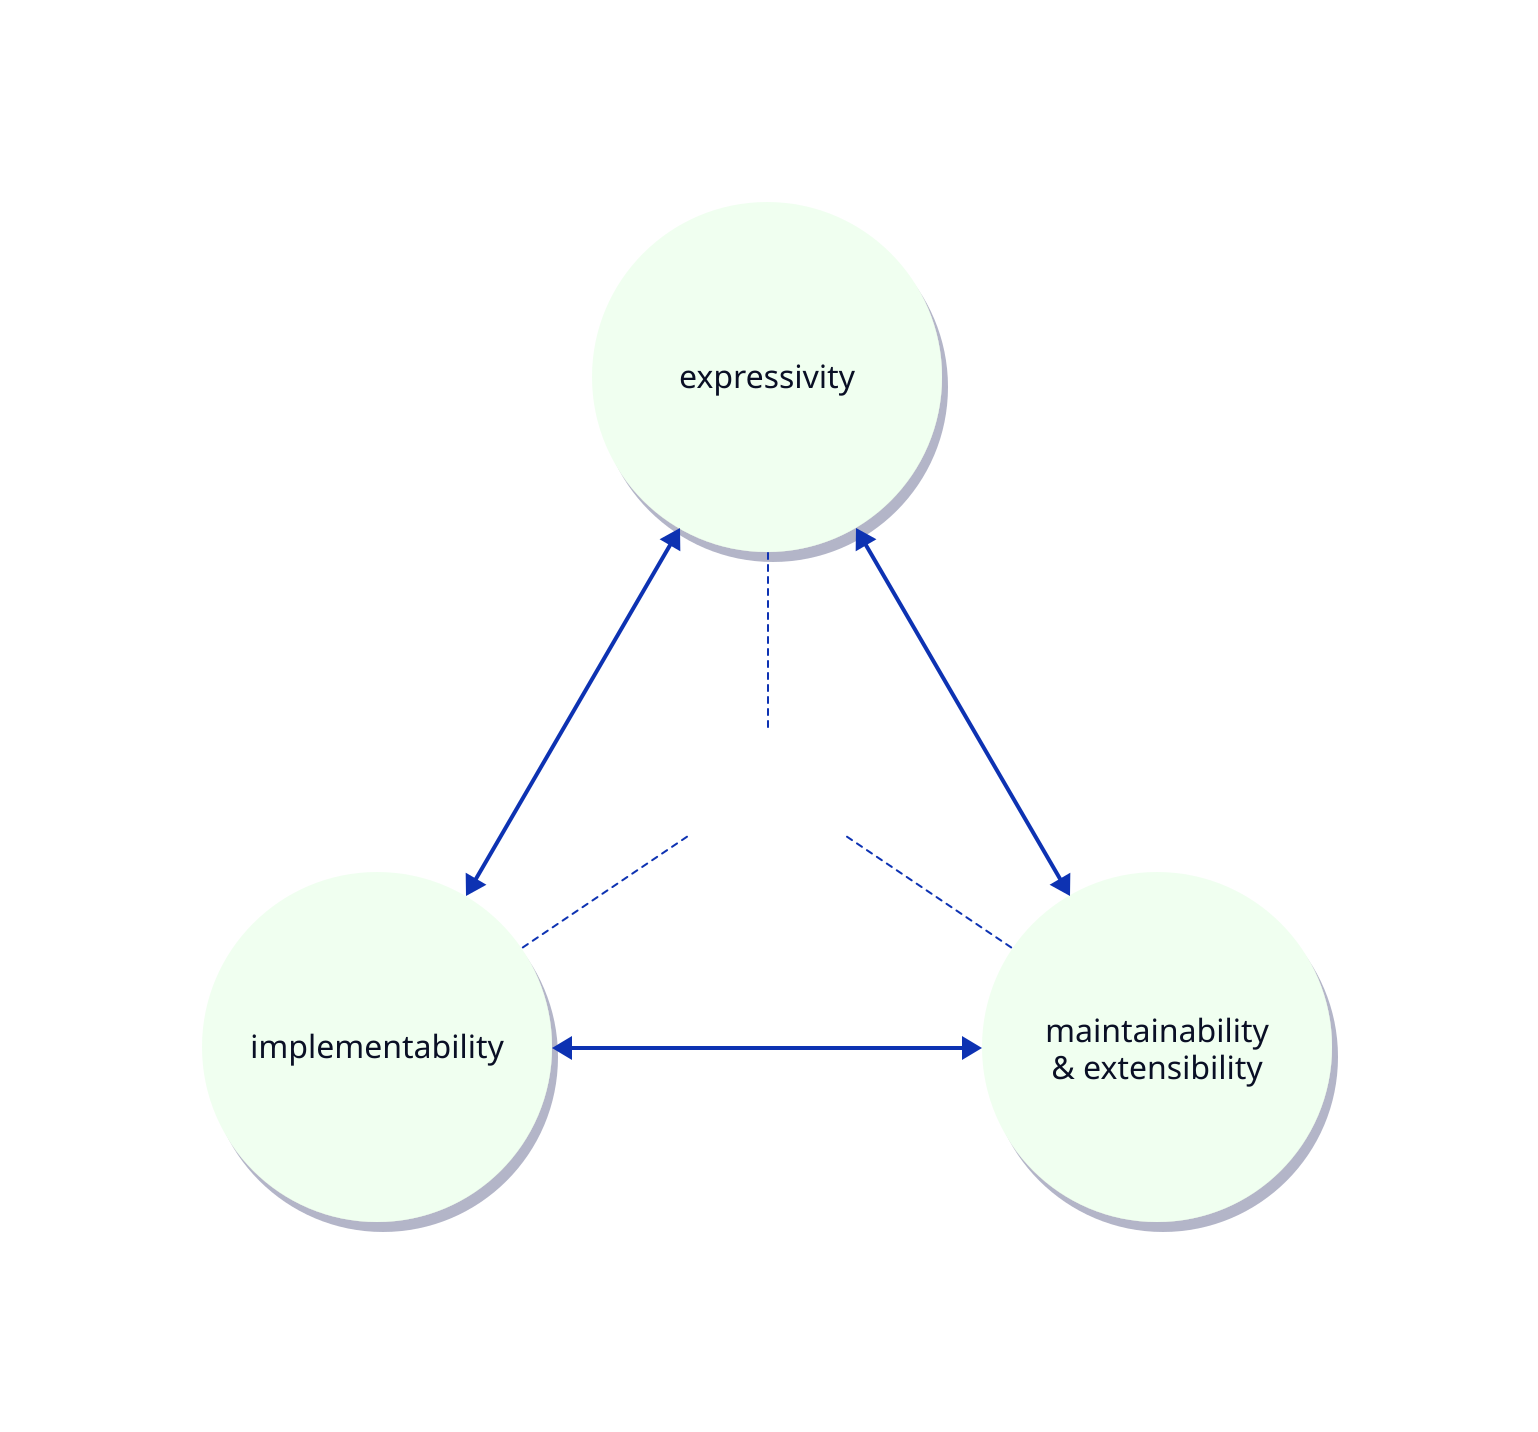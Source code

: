 grid-rows: 4
grid-columns: 3
horizontal-gap: 20
vertical-gap: 20

r11
r11.class: empty

e: expressivity {
}

r13
r13.class: empty

rx1
rx1.class: empty

rx2
rx2.class: empty

rx3
rx3.class: empty

r21
r21.class: empty

cm: "" 
cm.class: point

r23
r23.class: empty



i: implementability {
}

r32
r32.class: empty


m: maintainability \n & extensibility {
}

i.class: node
e.class: node
m.class: node


i <-> m
e <-> m
i <-> e

i -- cm {
  style: {
    stroke-dash: 3
    stroke-width: 1
  }
}

e -- cm {
  style: {
    stroke-dash: 3
    stroke-width: 1
  }
}

m -- cm {
  style: {
    stroke-dash: 3
    stroke-width: 1
  }
}



classes: {
  empty: {
    label: ""
    width: 50
    height: 50
    style: {
      fill: transparent
      stroke: transparent
    }
  }
  node: {
   shape: circle
   width: 175
   height: 175
    style: {
        stroke-width: 0
       fill: honeydew
       shadow: true
       border-radius: 5
  }
}
  point: {
   label: ""
    width: 5
    height: 5
    style: {
      fill: transparent
      stroke: transparent
    }
}

}